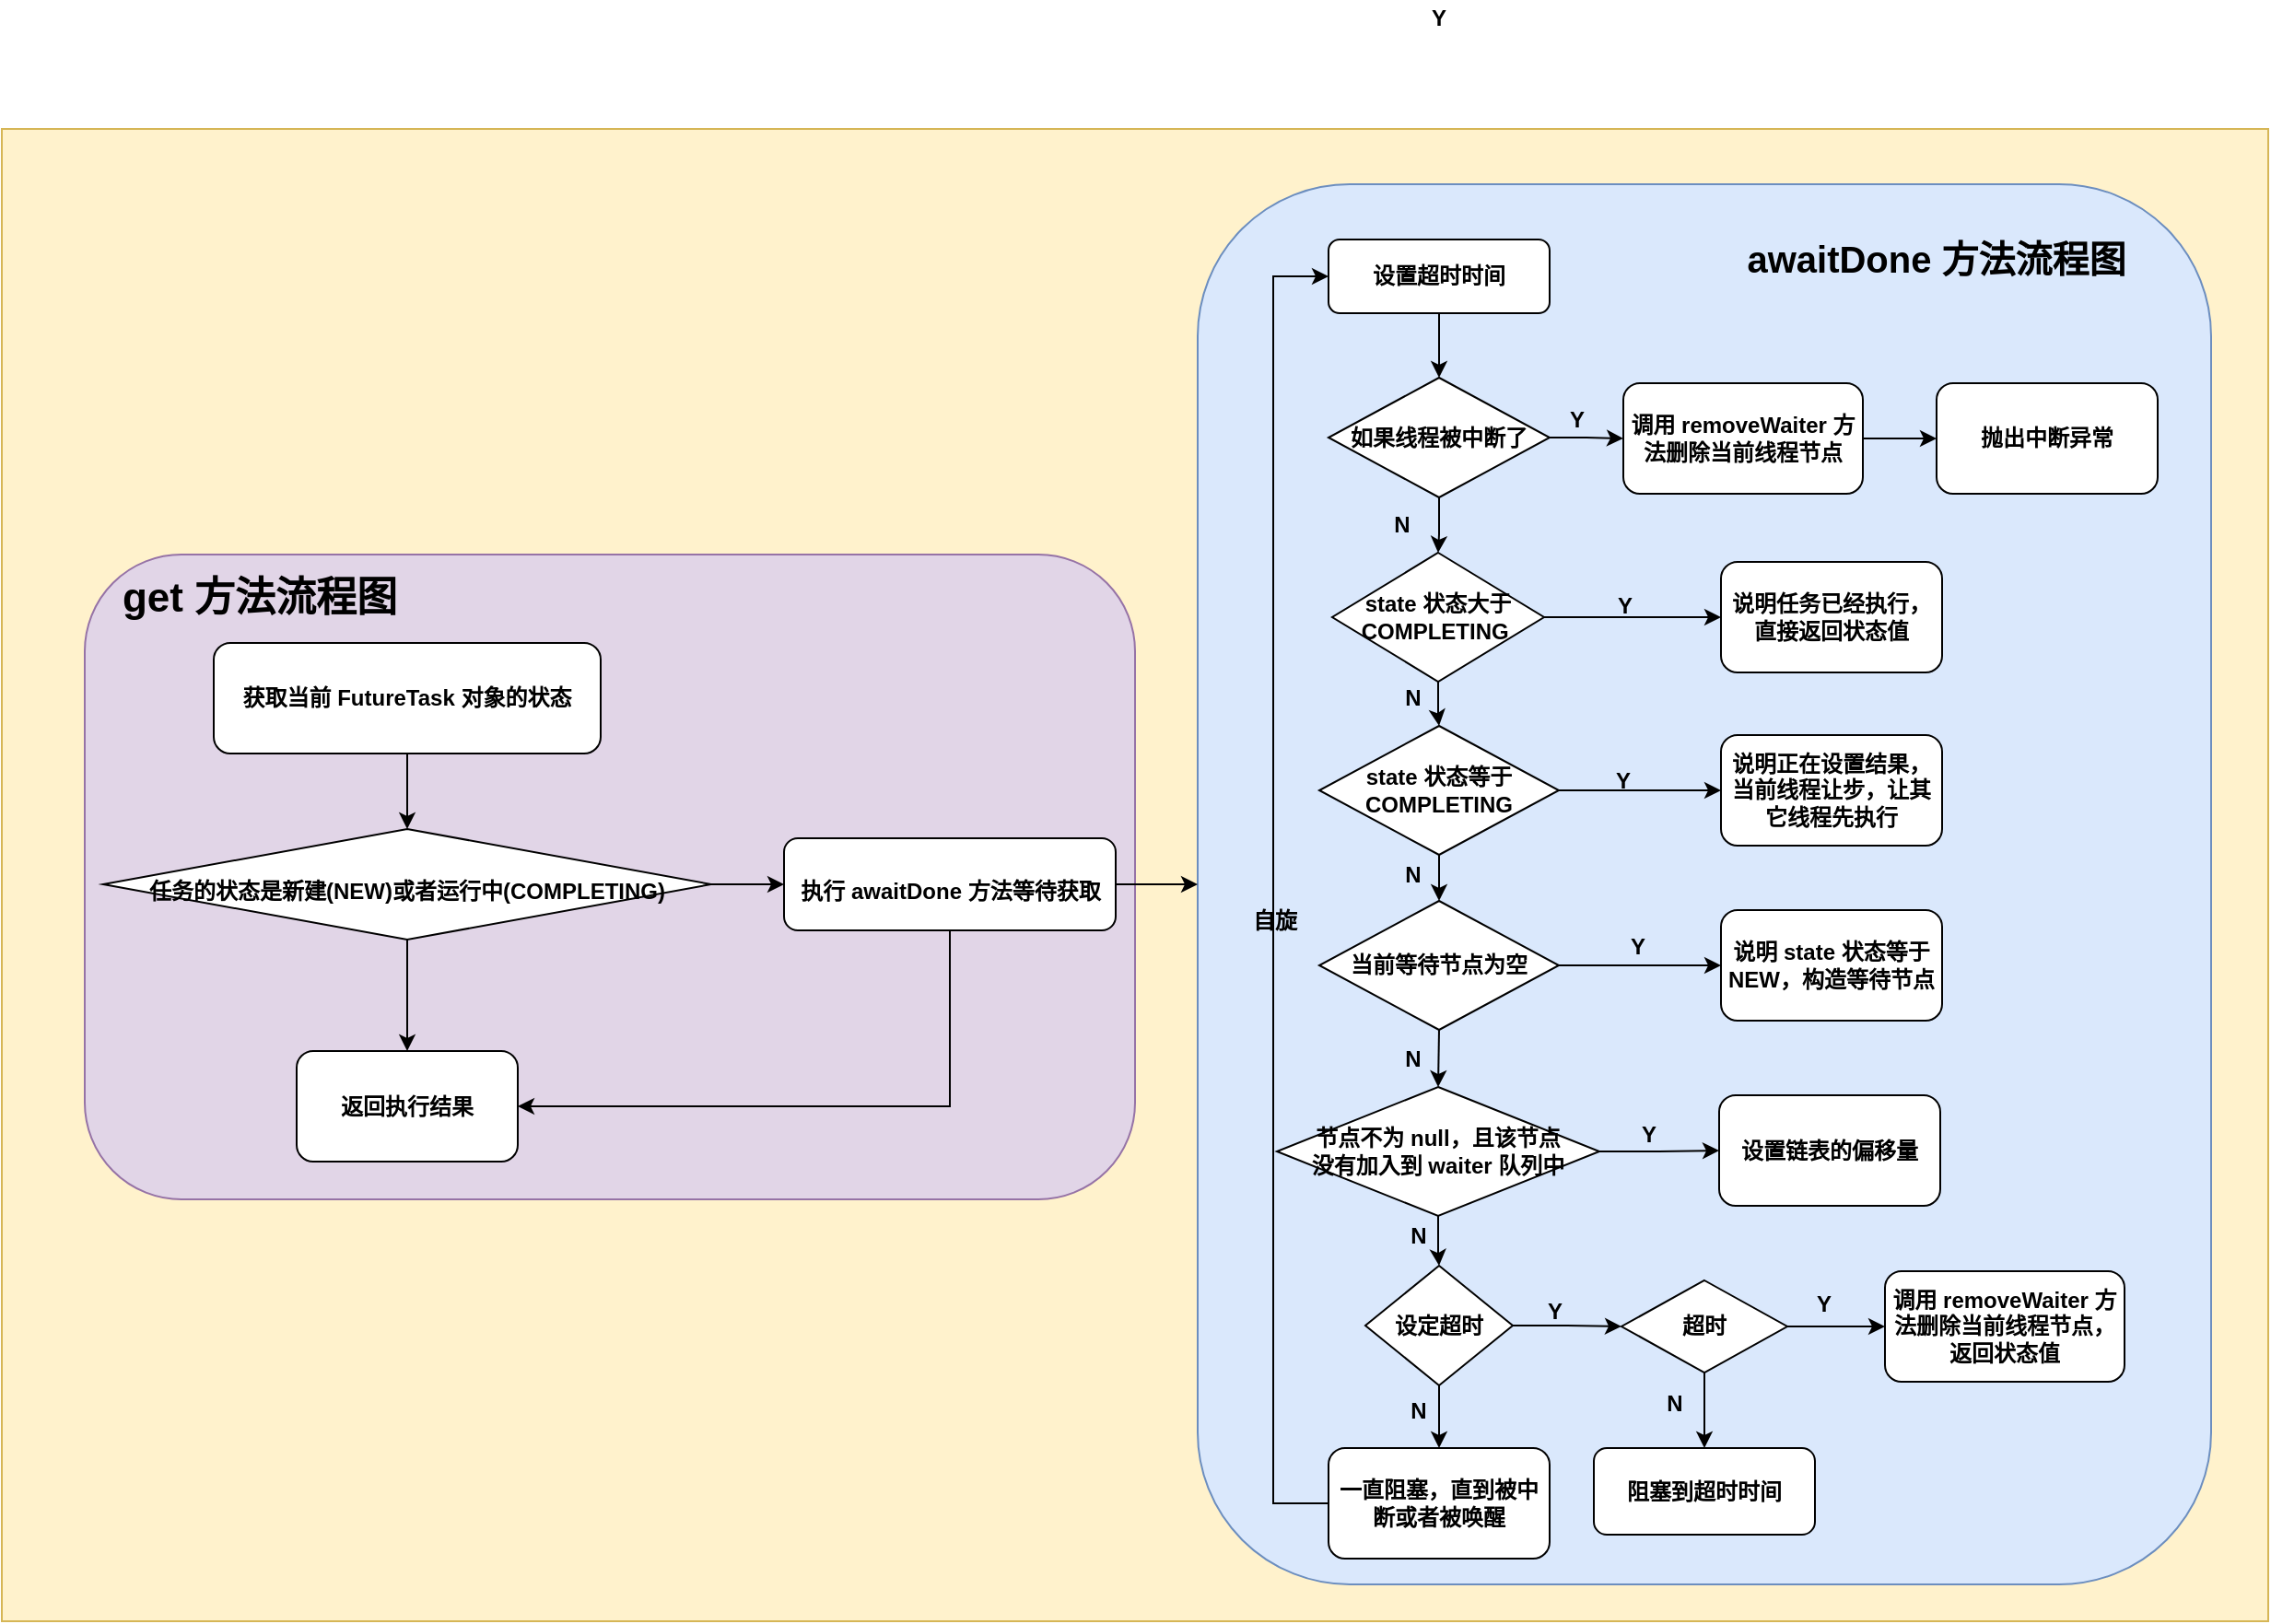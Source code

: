 <mxfile version="12.1.0" type="device" pages="1"><diagram name="Page-1" id="b33cb84f-bf7a-9ccf-f142-242d16432e5d"><mxGraphModel dx="1422" dy="822" grid="1" gridSize="10" guides="1" tooltips="1" connect="1" arrows="1" fold="1" page="1" pageScale="1.5" pageWidth="1169" pageHeight="826" background="#ffffff" math="0" shadow="0"><root><mxCell id="0" style=";html=1;"/><mxCell id="1" style=";html=1;" parent="0"/><mxCell id="mmra2n1NvzoLZjqZdrWr-41" value="" style="rounded=0;whiteSpace=wrap;html=1;fontSize=20;fillColor=#fff2cc;strokeColor=#d6b656;" vertex="1" parent="1"><mxGeometry x="130" y="140" width="1230" height="810" as="geometry"/></mxCell><mxCell id="mmra2n1NvzoLZjqZdrWr-28" value="" style="rounded=1;whiteSpace=wrap;html=1;fontSize=20;fontStyle=1;fillColor=#e1d5e7;strokeColor=#9673a6;" vertex="1" parent="1"><mxGeometry x="175" y="371" width="570" height="350" as="geometry"/></mxCell><mxCell id="lgeeRr7R9wqTVZvbiiOD-8" value="" style="rounded=1;whiteSpace=wrap;html=1;fontStyle=1;fillColor=#dae8fc;strokeColor=#6c8ebf;" parent="1" vertex="1"><mxGeometry x="779" y="170" width="550" height="760" as="geometry"/></mxCell><mxCell id="mmra2n1NvzoLZjqZdrWr-34" style="edgeStyle=orthogonalEdgeStyle;rounded=0;orthogonalLoop=1;jettySize=auto;html=1;exitX=0.5;exitY=1;exitDx=0;exitDy=0;entryX=0.5;entryY=0;entryDx=0;entryDy=0;fontSize=20;" edge="1" parent="1" source="lgeeRr7R9wqTVZvbiiOD-4" target="mmra2n1NvzoLZjqZdrWr-32"><mxGeometry relative="1" as="geometry"/></mxCell><mxCell id="lgeeRr7R9wqTVZvbiiOD-4" value="获取当前 FutureTask 对象的状态" style="rounded=1;whiteSpace=wrap;html=1;fontStyle=1" parent="1" vertex="1"><mxGeometry x="245" y="419" width="210" height="60" as="geometry"/></mxCell><mxCell id="lgeeRr7R9wqTVZvbiiOD-7" value="返回执行结果" style="rounded=1;whiteSpace=wrap;html=1;fontStyle=1" parent="1" vertex="1"><mxGeometry x="290" y="640.5" width="120" height="60" as="geometry"/></mxCell><mxCell id="lgeeRr7R9wqTVZvbiiOD-27" style="edgeStyle=orthogonalEdgeStyle;rounded=0;orthogonalLoop=1;jettySize=auto;html=1;exitX=0.5;exitY=1;exitDx=0;exitDy=0;fontStyle=1" parent="1" source="lgeeRr7R9wqTVZvbiiOD-9" target="lgeeRr7R9wqTVZvbiiOD-10" edge="1"><mxGeometry relative="1" as="geometry"/></mxCell><mxCell id="lgeeRr7R9wqTVZvbiiOD-9" value="设置超时时间" style="rounded=1;whiteSpace=wrap;html=1;fontStyle=1" parent="1" vertex="1"><mxGeometry x="850" y="200" width="120" height="40" as="geometry"/></mxCell><mxCell id="lgeeRr7R9wqTVZvbiiOD-28" style="edgeStyle=orthogonalEdgeStyle;rounded=0;orthogonalLoop=1;jettySize=auto;html=1;exitX=0.5;exitY=1;exitDx=0;exitDy=0;fontStyle=1" parent="1" source="lgeeRr7R9wqTVZvbiiOD-10" target="lgeeRr7R9wqTVZvbiiOD-13" edge="1"><mxGeometry relative="1" as="geometry"/></mxCell><mxCell id="lgeeRr7R9wqTVZvbiiOD-40" style="edgeStyle=orthogonalEdgeStyle;rounded=0;orthogonalLoop=1;jettySize=auto;html=1;exitX=1;exitY=0.5;exitDx=0;exitDy=0;fontStyle=1" parent="1" source="lgeeRr7R9wqTVZvbiiOD-10" target="lgeeRr7R9wqTVZvbiiOD-11" edge="1"><mxGeometry relative="1" as="geometry"/></mxCell><mxCell id="lgeeRr7R9wqTVZvbiiOD-10" value="如果线程被中断了" style="rhombus;whiteSpace=wrap;html=1;fontStyle=1" parent="1" vertex="1"><mxGeometry x="850" y="275" width="120" height="65" as="geometry"/></mxCell><mxCell id="lgeeRr7R9wqTVZvbiiOD-42" style="edgeStyle=orthogonalEdgeStyle;rounded=0;orthogonalLoop=1;jettySize=auto;html=1;exitX=1;exitY=0.5;exitDx=0;exitDy=0;entryX=0;entryY=0.5;entryDx=0;entryDy=0;fontStyle=1" parent="1" source="lgeeRr7R9wqTVZvbiiOD-11" target="lgeeRr7R9wqTVZvbiiOD-12" edge="1"><mxGeometry relative="1" as="geometry"/></mxCell><mxCell id="lgeeRr7R9wqTVZvbiiOD-11" value="调用 removeWaiter 方法删除当前线程节点" style="rounded=1;whiteSpace=wrap;html=1;fontStyle=1" parent="1" vertex="1"><mxGeometry x="1010" y="278" width="130" height="60" as="geometry"/></mxCell><mxCell id="lgeeRr7R9wqTVZvbiiOD-12" value="抛出中断异常" style="rounded=1;whiteSpace=wrap;html=1;fontStyle=1" parent="1" vertex="1"><mxGeometry x="1180" y="278" width="120" height="60" as="geometry"/></mxCell><mxCell id="lgeeRr7R9wqTVZvbiiOD-30" style="edgeStyle=orthogonalEdgeStyle;rounded=0;orthogonalLoop=1;jettySize=auto;html=1;exitX=0.5;exitY=1;exitDx=0;exitDy=0;fontStyle=1" parent="1" source="lgeeRr7R9wqTVZvbiiOD-13" target="lgeeRr7R9wqTVZvbiiOD-15" edge="1"><mxGeometry relative="1" as="geometry"/></mxCell><mxCell id="lgeeRr7R9wqTVZvbiiOD-43" style="edgeStyle=orthogonalEdgeStyle;rounded=0;orthogonalLoop=1;jettySize=auto;html=1;exitX=1;exitY=0.5;exitDx=0;exitDy=0;entryX=0;entryY=0.5;entryDx=0;entryDy=0;fontStyle=1" parent="1" source="lgeeRr7R9wqTVZvbiiOD-13" target="lgeeRr7R9wqTVZvbiiOD-14" edge="1"><mxGeometry relative="1" as="geometry"/></mxCell><mxCell id="lgeeRr7R9wqTVZvbiiOD-13" value="state 状态大于 COMPLETING&amp;nbsp;" style="rhombus;whiteSpace=wrap;html=1;fontStyle=1" parent="1" vertex="1"><mxGeometry x="852" y="370" width="115" height="70" as="geometry"/></mxCell><mxCell id="lgeeRr7R9wqTVZvbiiOD-14" value="说明任务已经执行，直接返回状态值" style="rounded=1;whiteSpace=wrap;html=1;fontStyle=1" parent="1" vertex="1"><mxGeometry x="1063" y="375" width="120" height="60" as="geometry"/></mxCell><mxCell id="lgeeRr7R9wqTVZvbiiOD-31" style="edgeStyle=orthogonalEdgeStyle;rounded=0;orthogonalLoop=1;jettySize=auto;html=1;exitX=0.5;exitY=1;exitDx=0;exitDy=0;entryX=0.5;entryY=0;entryDx=0;entryDy=0;fontStyle=1" parent="1" source="lgeeRr7R9wqTVZvbiiOD-15" target="lgeeRr7R9wqTVZvbiiOD-17" edge="1"><mxGeometry relative="1" as="geometry"/></mxCell><mxCell id="lgeeRr7R9wqTVZvbiiOD-39" style="edgeStyle=orthogonalEdgeStyle;rounded=0;orthogonalLoop=1;jettySize=auto;html=1;exitX=1;exitY=0.5;exitDx=0;exitDy=0;fontStyle=1" parent="1" source="lgeeRr7R9wqTVZvbiiOD-15" target="lgeeRr7R9wqTVZvbiiOD-16" edge="1"><mxGeometry relative="1" as="geometry"/></mxCell><mxCell id="lgeeRr7R9wqTVZvbiiOD-15" value="state 状态等于 COMPLETING" style="rhombus;whiteSpace=wrap;html=1;fontStyle=1" parent="1" vertex="1"><mxGeometry x="845" y="464" width="130" height="70" as="geometry"/></mxCell><mxCell id="lgeeRr7R9wqTVZvbiiOD-16" value="说明正在设置结果，当前线程让步，让其它线程先执行" style="rounded=1;whiteSpace=wrap;html=1;fontStyle=1" parent="1" vertex="1"><mxGeometry x="1063" y="469" width="120" height="60" as="geometry"/></mxCell><mxCell id="lgeeRr7R9wqTVZvbiiOD-32" style="edgeStyle=orthogonalEdgeStyle;rounded=0;orthogonalLoop=1;jettySize=auto;html=1;exitX=0.5;exitY=1;exitDx=0;exitDy=0;entryX=0.5;entryY=0;entryDx=0;entryDy=0;fontStyle=1" parent="1" source="lgeeRr7R9wqTVZvbiiOD-17" target="lgeeRr7R9wqTVZvbiiOD-19" edge="1"><mxGeometry relative="1" as="geometry"/></mxCell><mxCell id="lgeeRr7R9wqTVZvbiiOD-38" style="edgeStyle=orthogonalEdgeStyle;rounded=0;orthogonalLoop=1;jettySize=auto;html=1;exitX=1;exitY=0.5;exitDx=0;exitDy=0;fontStyle=1" parent="1" source="lgeeRr7R9wqTVZvbiiOD-17" target="lgeeRr7R9wqTVZvbiiOD-18" edge="1"><mxGeometry relative="1" as="geometry"/></mxCell><mxCell id="lgeeRr7R9wqTVZvbiiOD-17" value="当前等待节点为空" style="rhombus;whiteSpace=wrap;html=1;fontStyle=1" parent="1" vertex="1"><mxGeometry x="845" y="559" width="130" height="70" as="geometry"/></mxCell><mxCell id="lgeeRr7R9wqTVZvbiiOD-18" value="说明 state 状态等于 NEW，构造等待节点" style="rounded=1;whiteSpace=wrap;html=1;fontStyle=1" parent="1" vertex="1"><mxGeometry x="1063" y="564" width="120" height="60" as="geometry"/></mxCell><mxCell id="lgeeRr7R9wqTVZvbiiOD-33" style="edgeStyle=orthogonalEdgeStyle;rounded=0;orthogonalLoop=1;jettySize=auto;html=1;exitX=0.5;exitY=1;exitDx=0;exitDy=0;fontStyle=1" parent="1" source="lgeeRr7R9wqTVZvbiiOD-19" target="lgeeRr7R9wqTVZvbiiOD-21" edge="1"><mxGeometry relative="1" as="geometry"/></mxCell><mxCell id="lgeeRr7R9wqTVZvbiiOD-37" style="edgeStyle=orthogonalEdgeStyle;rounded=0;orthogonalLoop=1;jettySize=auto;html=1;exitX=1;exitY=0.5;exitDx=0;exitDy=0;entryX=0;entryY=0.5;entryDx=0;entryDy=0;fontStyle=1" parent="1" source="lgeeRr7R9wqTVZvbiiOD-19" target="lgeeRr7R9wqTVZvbiiOD-20" edge="1"><mxGeometry relative="1" as="geometry"/></mxCell><mxCell id="lgeeRr7R9wqTVZvbiiOD-19" value="节点不为 null，且该节点&lt;br&gt;没有加入到 waiter 队列中" style="rhombus;whiteSpace=wrap;html=1;fontStyle=1" parent="1" vertex="1"><mxGeometry x="822" y="660" width="175" height="70" as="geometry"/></mxCell><mxCell id="lgeeRr7R9wqTVZvbiiOD-20" value="设置链表的偏移量" style="rounded=1;whiteSpace=wrap;html=1;fontStyle=1" parent="1" vertex="1"><mxGeometry x="1062" y="664.5" width="120" height="60" as="geometry"/></mxCell><mxCell id="lgeeRr7R9wqTVZvbiiOD-34" style="edgeStyle=orthogonalEdgeStyle;rounded=0;orthogonalLoop=1;jettySize=auto;html=1;exitX=0.5;exitY=1;exitDx=0;exitDy=0;entryX=0.5;entryY=0;entryDx=0;entryDy=0;fontStyle=1" parent="1" source="lgeeRr7R9wqTVZvbiiOD-21" target="lgeeRr7R9wqTVZvbiiOD-25" edge="1"><mxGeometry relative="1" as="geometry"/></mxCell><mxCell id="lgeeRr7R9wqTVZvbiiOD-35" style="edgeStyle=orthogonalEdgeStyle;rounded=0;orthogonalLoop=1;jettySize=auto;html=1;exitX=1;exitY=0.5;exitDx=0;exitDy=0;fontStyle=1" parent="1" source="lgeeRr7R9wqTVZvbiiOD-21" target="lgeeRr7R9wqTVZvbiiOD-22" edge="1"><mxGeometry relative="1" as="geometry"/></mxCell><mxCell id="lgeeRr7R9wqTVZvbiiOD-21" value="设定超时" style="rhombus;whiteSpace=wrap;html=1;fontStyle=1" parent="1" vertex="1"><mxGeometry x="870" y="757" width="80" height="65" as="geometry"/></mxCell><mxCell id="lgeeRr7R9wqTVZvbiiOD-36" style="edgeStyle=orthogonalEdgeStyle;rounded=0;orthogonalLoop=1;jettySize=auto;html=1;exitX=1;exitY=0.5;exitDx=0;exitDy=0;fontStyle=1" parent="1" source="lgeeRr7R9wqTVZvbiiOD-22" target="lgeeRr7R9wqTVZvbiiOD-23" edge="1"><mxGeometry relative="1" as="geometry"/></mxCell><mxCell id="mmra2n1NvzoLZjqZdrWr-20" style="edgeStyle=orthogonalEdgeStyle;rounded=0;orthogonalLoop=1;jettySize=auto;html=1;exitX=0.5;exitY=1;exitDx=0;exitDy=0;fontStyle=1" edge="1" parent="1" source="lgeeRr7R9wqTVZvbiiOD-22" target="mmra2n1NvzoLZjqZdrWr-18"><mxGeometry relative="1" as="geometry"/></mxCell><mxCell id="lgeeRr7R9wqTVZvbiiOD-22" value="超时" style="rhombus;whiteSpace=wrap;html=1;fontStyle=1" parent="1" vertex="1"><mxGeometry x="1009" y="765" width="90" height="50" as="geometry"/></mxCell><mxCell id="lgeeRr7R9wqTVZvbiiOD-23" value="调用 removeWaiter 方法删除当前线程节点，返回状态值" style="rounded=1;whiteSpace=wrap;html=1;fontStyle=1" parent="1" vertex="1"><mxGeometry x="1152" y="760" width="130" height="60" as="geometry"/></mxCell><mxCell id="mmra2n1NvzoLZjqZdrWr-27" style="edgeStyle=orthogonalEdgeStyle;rounded=0;orthogonalLoop=1;jettySize=auto;html=1;exitX=0;exitY=0.5;exitDx=0;exitDy=0;entryX=0;entryY=0.5;entryDx=0;entryDy=0;fontSize=20;fontStyle=1" edge="1" parent="1" source="lgeeRr7R9wqTVZvbiiOD-25" target="lgeeRr7R9wqTVZvbiiOD-9"><mxGeometry relative="1" as="geometry"><Array as="points"><mxPoint x="820" y="886"/><mxPoint x="820" y="220"/></Array></mxGeometry></mxCell><mxCell id="lgeeRr7R9wqTVZvbiiOD-25" value="一直阻塞，直到被中断或者被唤醒" style="rounded=1;whiteSpace=wrap;html=1;fontStyle=1" parent="1" vertex="1"><mxGeometry x="850" y="856" width="120" height="60" as="geometry"/></mxCell><mxCell id="lgeeRr7R9wqTVZvbiiOD-45" value="自旋" style="text;html=1;strokeColor=none;fillColor=none;align=center;verticalAlign=middle;whiteSpace=wrap;rounded=0;fontStyle=1" parent="1" vertex="1"><mxGeometry x="801" y="560" width="40" height="20" as="geometry"/></mxCell><mxCell id="mmra2n1NvzoLZjqZdrWr-4" value="Y" style="text;html=1;strokeColor=none;fillColor=none;align=center;verticalAlign=middle;whiteSpace=wrap;rounded=0;fontStyle=1" vertex="1" parent="1"><mxGeometry x="890" y="70" width="40" height="20" as="geometry"/></mxCell><mxCell id="mmra2n1NvzoLZjqZdrWr-5" value="N" style="text;html=1;strokeColor=none;fillColor=none;align=center;verticalAlign=middle;whiteSpace=wrap;rounded=0;fontStyle=1" vertex="1" parent="1"><mxGeometry x="870" y="345" width="40" height="20" as="geometry"/></mxCell><mxCell id="mmra2n1NvzoLZjqZdrWr-6" value="Y" style="text;html=1;strokeColor=none;fillColor=none;align=center;verticalAlign=middle;whiteSpace=wrap;rounded=0;fontStyle=1" vertex="1" parent="1"><mxGeometry x="965" y="287.5" width="40" height="20" as="geometry"/></mxCell><mxCell id="mmra2n1NvzoLZjqZdrWr-7" value="N" style="text;html=1;strokeColor=none;fillColor=none;align=center;verticalAlign=middle;whiteSpace=wrap;rounded=0;fontStyle=1" vertex="1" parent="1"><mxGeometry x="875.5" y="439" width="40" height="20" as="geometry"/></mxCell><mxCell id="mmra2n1NvzoLZjqZdrWr-8" value="Y" style="text;html=1;strokeColor=none;fillColor=none;align=center;verticalAlign=middle;whiteSpace=wrap;rounded=0;fontStyle=1" vertex="1" parent="1"><mxGeometry x="991" y="389" width="40" height="20" as="geometry"/></mxCell><mxCell id="mmra2n1NvzoLZjqZdrWr-9" value="Y" style="text;html=1;strokeColor=none;fillColor=none;align=center;verticalAlign=middle;whiteSpace=wrap;rounded=0;fontStyle=1" vertex="1" parent="1"><mxGeometry x="990" y="484" width="40" height="20" as="geometry"/></mxCell><mxCell id="mmra2n1NvzoLZjqZdrWr-11" value="Y" style="text;html=1;strokeColor=none;fillColor=none;align=center;verticalAlign=middle;whiteSpace=wrap;rounded=0;fontStyle=1" vertex="1" parent="1"><mxGeometry x="998" y="574" width="40" height="20" as="geometry"/></mxCell><mxCell id="mmra2n1NvzoLZjqZdrWr-12" value="N" style="text;html=1;strokeColor=none;fillColor=none;align=center;verticalAlign=middle;whiteSpace=wrap;rounded=0;fontStyle=1" vertex="1" parent="1"><mxGeometry x="876" y="535" width="40" height="20" as="geometry"/></mxCell><mxCell id="mmra2n1NvzoLZjqZdrWr-13" value="Y" style="text;html=1;strokeColor=none;fillColor=none;align=center;verticalAlign=middle;whiteSpace=wrap;rounded=0;fontStyle=1" vertex="1" parent="1"><mxGeometry x="1004" y="675.5" width="40" height="20" as="geometry"/></mxCell><mxCell id="mmra2n1NvzoLZjqZdrWr-14" value="N" style="text;html=1;strokeColor=none;fillColor=none;align=center;verticalAlign=middle;whiteSpace=wrap;rounded=0;fontStyle=1" vertex="1" parent="1"><mxGeometry x="876" y="635" width="40" height="20" as="geometry"/></mxCell><mxCell id="mmra2n1NvzoLZjqZdrWr-15" value="Y" style="text;html=1;strokeColor=none;fillColor=none;align=center;verticalAlign=middle;whiteSpace=wrap;rounded=0;fontStyle=1" vertex="1" parent="1"><mxGeometry x="953" y="772" width="40" height="20" as="geometry"/></mxCell><mxCell id="mmra2n1NvzoLZjqZdrWr-16" value="N" style="text;html=1;strokeColor=none;fillColor=none;align=center;verticalAlign=middle;whiteSpace=wrap;rounded=0;fontStyle=1" vertex="1" parent="1"><mxGeometry x="878.5" y="826" width="40" height="20" as="geometry"/></mxCell><mxCell id="mmra2n1NvzoLZjqZdrWr-17" value="N" style="text;html=1;strokeColor=none;fillColor=none;align=center;verticalAlign=middle;whiteSpace=wrap;rounded=0;fontStyle=1" vertex="1" parent="1"><mxGeometry x="878.5" y="730.5" width="40" height="20" as="geometry"/></mxCell><mxCell id="mmra2n1NvzoLZjqZdrWr-18" value="阻塞到超时时间" style="rounded=1;whiteSpace=wrap;html=1;fontStyle=1" vertex="1" parent="1"><mxGeometry x="994" y="856" width="120" height="47" as="geometry"/></mxCell><mxCell id="mmra2n1NvzoLZjqZdrWr-21" value="Y" style="text;html=1;strokeColor=none;fillColor=none;align=center;verticalAlign=middle;whiteSpace=wrap;rounded=0;fontStyle=1" vertex="1" parent="1"><mxGeometry x="1099" y="768" width="40" height="20" as="geometry"/></mxCell><mxCell id="mmra2n1NvzoLZjqZdrWr-23" value="N" style="text;html=1;strokeColor=none;fillColor=none;align=center;verticalAlign=middle;whiteSpace=wrap;rounded=0;fontStyle=1" vertex="1" parent="1"><mxGeometry x="1018" y="822" width="40" height="20" as="geometry"/></mxCell><mxCell id="mmra2n1NvzoLZjqZdrWr-24" value="&lt;span style=&quot;font-size: 20px;&quot;&gt;awaitDone 方法流程图&lt;/span&gt;" style="text;html=1;strokeColor=none;fillColor=none;align=center;verticalAlign=middle;whiteSpace=wrap;rounded=0;fontStyle=1;fontSize=20;" vertex="1" parent="1"><mxGeometry x="1070" y="190" width="220" height="40" as="geometry"/></mxCell><mxCell id="mmra2n1NvzoLZjqZdrWr-29" value="&lt;font style=&quot;font-size: 22px&quot;&gt;get 方法流程图&lt;/font&gt;" style="text;html=1;strokeColor=none;fillColor=none;align=center;verticalAlign=middle;whiteSpace=wrap;rounded=0;fontSize=20;fontStyle=1" vertex="1" parent="1"><mxGeometry x="165" y="375" width="210" height="40" as="geometry"/></mxCell><mxCell id="mmra2n1NvzoLZjqZdrWr-38" style="edgeStyle=orthogonalEdgeStyle;rounded=0;orthogonalLoop=1;jettySize=auto;html=1;exitX=0.5;exitY=1;exitDx=0;exitDy=0;fontSize=20;" edge="1" parent="1" source="mmra2n1NvzoLZjqZdrWr-32" target="lgeeRr7R9wqTVZvbiiOD-7"><mxGeometry relative="1" as="geometry"/></mxCell><mxCell id="mmra2n1NvzoLZjqZdrWr-39" style="edgeStyle=orthogonalEdgeStyle;rounded=0;orthogonalLoop=1;jettySize=auto;html=1;exitX=1;exitY=0.5;exitDx=0;exitDy=0;entryX=0;entryY=0.5;entryDx=0;entryDy=0;fontSize=20;" edge="1" parent="1" source="mmra2n1NvzoLZjqZdrWr-32" target="mmra2n1NvzoLZjqZdrWr-33"><mxGeometry relative="1" as="geometry"/></mxCell><mxCell id="mmra2n1NvzoLZjqZdrWr-32" value="&lt;font style=&quot;font-size: 12px&quot;&gt;&lt;b&gt;任务的状态是新建(NEW)或者运行中(COMPLETING)&lt;/b&gt;&lt;/font&gt;" style="rhombus;whiteSpace=wrap;html=1;fontSize=20;" vertex="1" parent="1"><mxGeometry x="185" y="520" width="330" height="60" as="geometry"/></mxCell><mxCell id="mmra2n1NvzoLZjqZdrWr-40" style="edgeStyle=orthogonalEdgeStyle;rounded=0;orthogonalLoop=1;jettySize=auto;html=1;exitX=1;exitY=0.5;exitDx=0;exitDy=0;fontSize=20;" edge="1" parent="1" source="mmra2n1NvzoLZjqZdrWr-33" target="lgeeRr7R9wqTVZvbiiOD-8"><mxGeometry relative="1" as="geometry"/></mxCell><mxCell id="mmra2n1NvzoLZjqZdrWr-42" style="edgeStyle=orthogonalEdgeStyle;rounded=0;orthogonalLoop=1;jettySize=auto;html=1;exitX=0.5;exitY=1;exitDx=0;exitDy=0;entryX=1;entryY=0.5;entryDx=0;entryDy=0;fontSize=20;" edge="1" parent="1" source="mmra2n1NvzoLZjqZdrWr-33" target="lgeeRr7R9wqTVZvbiiOD-7"><mxGeometry relative="1" as="geometry"/></mxCell><mxCell id="mmra2n1NvzoLZjqZdrWr-33" value="&lt;span style=&quot;font-size: 12px ; font-weight: 700 ; white-space: normal&quot;&gt;执行 awaitDone 方法等待获取&lt;/span&gt;" style="rounded=1;whiteSpace=wrap;html=1;fontSize=20;" vertex="1" parent="1"><mxGeometry x="554.5" y="525" width="180" height="50" as="geometry"/></mxCell></root></mxGraphModel></diagram></mxfile>